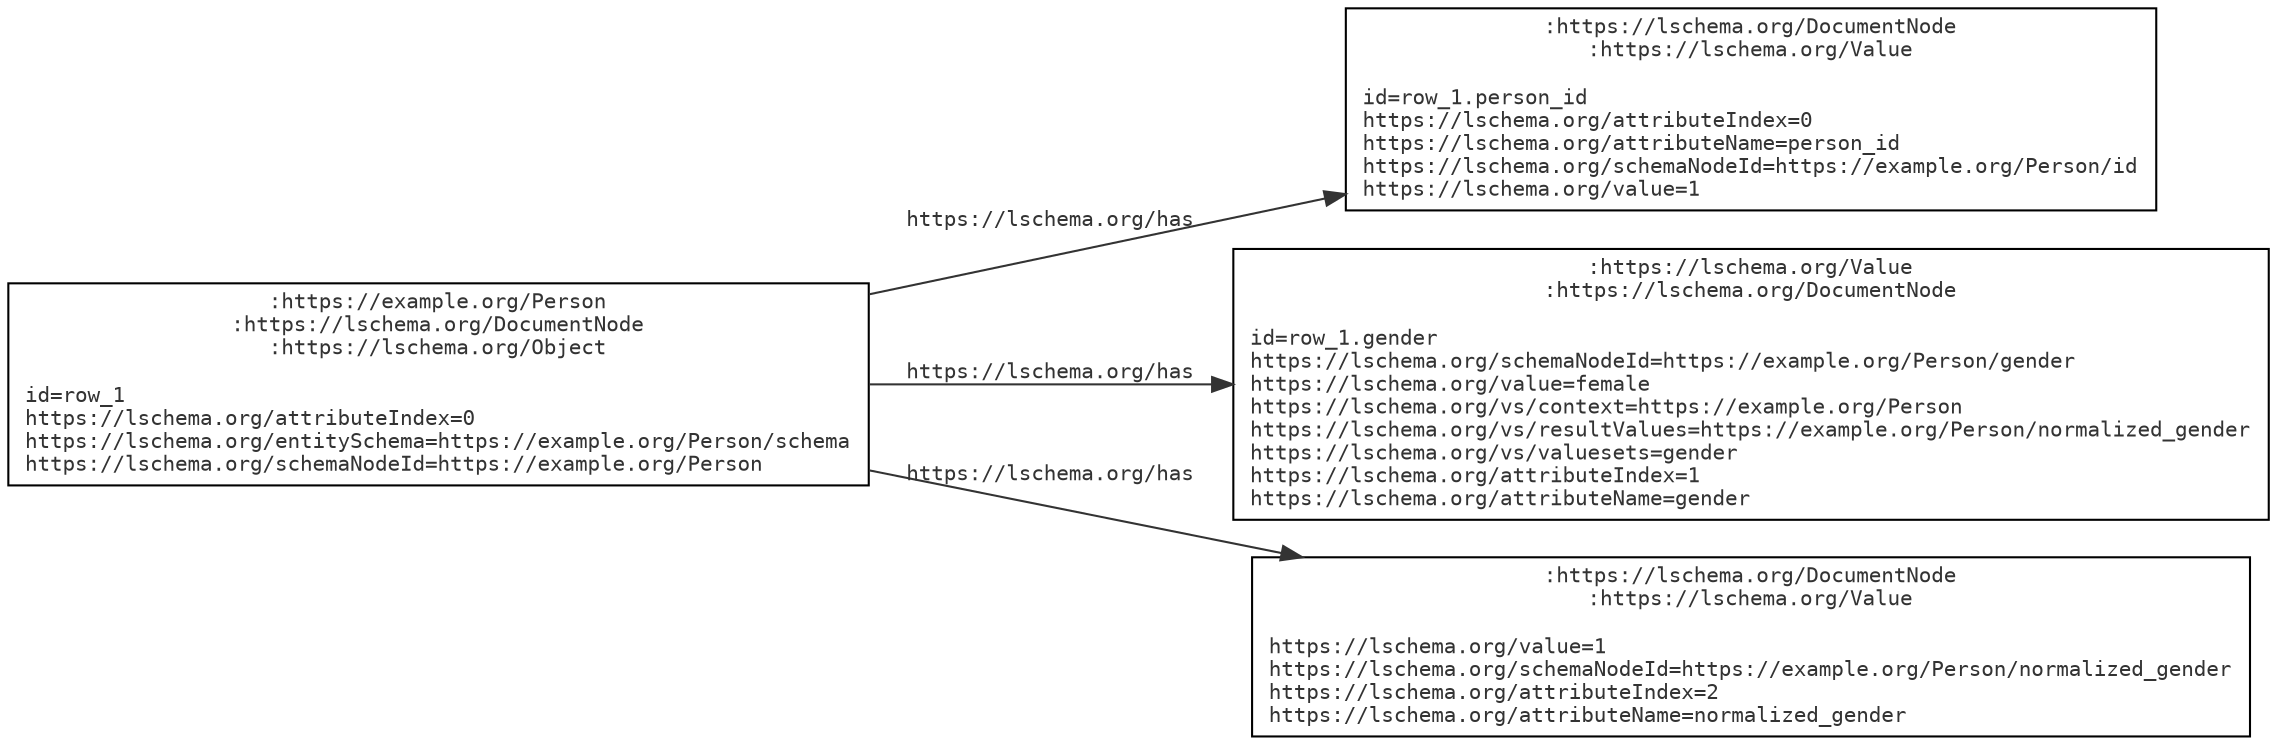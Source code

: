 digraph g {
rankdir="LR";
fontname="Courier";
fontcolor="gray20";
fontsize="10";
color="gray20";
n0 [shape=box  fontname="Courier"  fontsize="10"  fontcolor="gray20"  label=":https://example.org/Person\n:https://lschema.org/DocumentNode\n:https://lschema.org/Object\n\nid=row_1\lhttps://lschema.org/attributeIndex=0\lhttps://lschema.org/entitySchema=https://example.org/Person/schema\lhttps://lschema.org/schemaNodeId=https://example.org/Person\l"];
n1 [shape=box  fontname="Courier"  fontsize="10"  fontcolor="gray20"  label=":https://lschema.org/DocumentNode\n:https://lschema.org/Value\n\nid=row_1.person_id\lhttps://lschema.org/attributeIndex=0\lhttps://lschema.org/attributeName=person_id\lhttps://lschema.org/schemaNodeId=https://example.org/Person/id\lhttps://lschema.org/value=1\l"];
n2 [shape=box  fontname="Courier"  fontsize="10"  fontcolor="gray20"  label=":https://lschema.org/Value\n:https://lschema.org/DocumentNode\n\nid=row_1.gender\lhttps://lschema.org/schemaNodeId=https://example.org/Person/gender\lhttps://lschema.org/value=female\lhttps://lschema.org/vs/context=https://example.org/Person\lhttps://lschema.org/vs/resultValues=https://example.org/Person/normalized_gender\lhttps://lschema.org/vs/valuesets=gender\lhttps://lschema.org/attributeIndex=1\lhttps://lschema.org/attributeName=gender\l"];
n3 [shape=box  fontname="Courier"  fontsize="10"  fontcolor="gray20"  label=":https://lschema.org/DocumentNode\n:https://lschema.org/Value\n\nhttps://lschema.org/value=1\lhttps://lschema.org/schemaNodeId=https://example.org/Person/normalized_gender\lhttps://lschema.org/attributeIndex=2\lhttps://lschema.org/attributeName=normalized_gender\l"];
  n0 -> n1 [label="https://lschema.org/has"  fontname="Courier"  fontsize="10"  fontcolor="gray20"  color="gray20" ];
  n0 -> n2 [label="https://lschema.org/has"  fontname="Courier"  fontsize="10"  fontcolor="gray20"  color="gray20" ];
  n0 -> n3 [label="https://lschema.org/has"  fontname="Courier"  fontsize="10"  fontcolor="gray20"  color="gray20" ];
}
